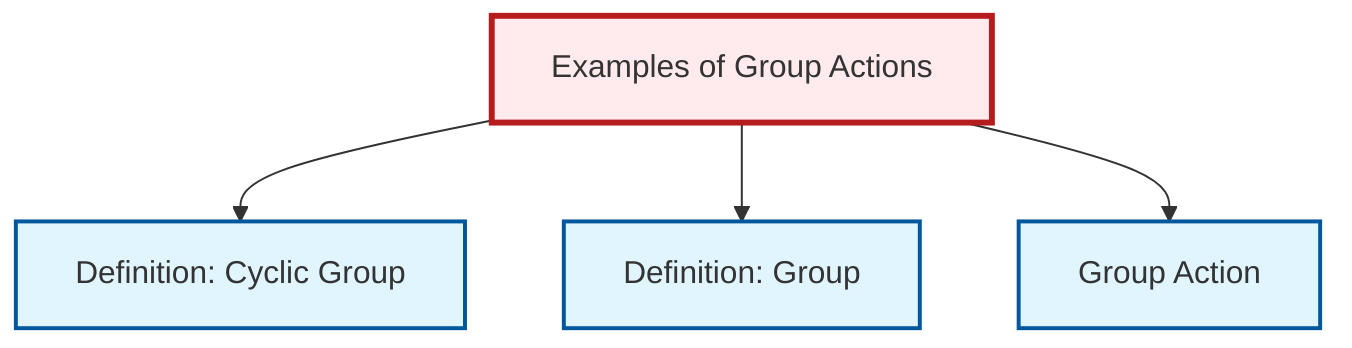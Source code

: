 graph TD
    classDef definition fill:#e1f5fe,stroke:#01579b,stroke-width:2px
    classDef theorem fill:#f3e5f5,stroke:#4a148c,stroke-width:2px
    classDef axiom fill:#fff3e0,stroke:#e65100,stroke-width:2px
    classDef example fill:#e8f5e9,stroke:#1b5e20,stroke-width:2px
    classDef current fill:#ffebee,stroke:#b71c1c,stroke-width:3px
    def-group-action["Group Action"]:::definition
    ex-group-action-examples["Examples of Group Actions"]:::example
    def-group["Definition: Group"]:::definition
    def-cyclic-group["Definition: Cyclic Group"]:::definition
    ex-group-action-examples --> def-cyclic-group
    ex-group-action-examples --> def-group
    ex-group-action-examples --> def-group-action
    class ex-group-action-examples current